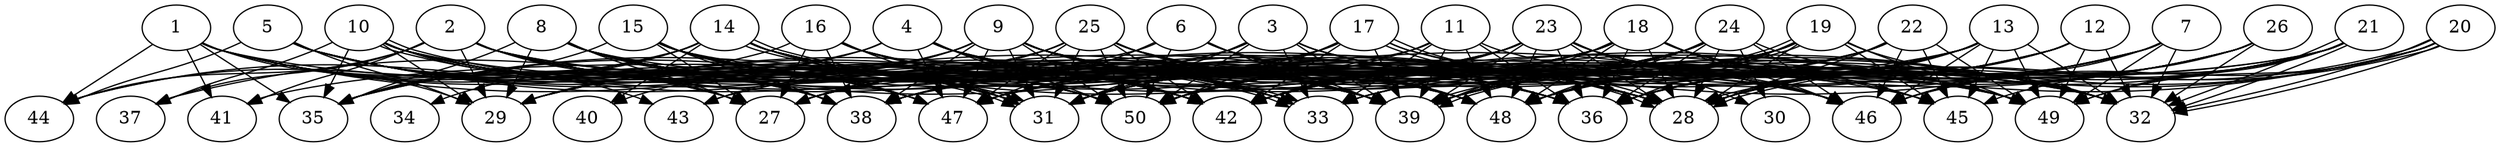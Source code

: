 // DAG automatically generated by daggen at Thu Oct  3 14:07:56 2019
// ./daggen --dot -n 50 --ccr 0.5 --fat 0.9 --regular 0.7 --density 0.9 --mindata 5242880 --maxdata 52428800 
digraph G {
  1 [size="22763520", alpha="0.15", expect_size="11381760"] 
  1 -> 27 [size ="11381760"]
  1 -> 29 [size ="11381760"]
  1 -> 31 [size ="11381760"]
  1 -> 35 [size ="11381760"]
  1 -> 38 [size ="11381760"]
  1 -> 39 [size ="11381760"]
  1 -> 41 [size ="11381760"]
  1 -> 44 [size ="11381760"]
  1 -> 45 [size ="11381760"]
  1 -> 47 [size ="11381760"]
  1 -> 50 [size ="11381760"]
  2 [size="33468416", alpha="0.02", expect_size="16734208"] 
  2 -> 27 [size ="16734208"]
  2 -> 28 [size ="16734208"]
  2 -> 29 [size ="16734208"]
  2 -> 32 [size ="16734208"]
  2 -> 33 [size ="16734208"]
  2 -> 36 [size ="16734208"]
  2 -> 37 [size ="16734208"]
  2 -> 38 [size ="16734208"]
  2 -> 39 [size ="16734208"]
  2 -> 41 [size ="16734208"]
  2 -> 42 [size ="16734208"]
  2 -> 44 [size ="16734208"]
  2 -> 46 [size ="16734208"]
  3 [size="70473728", alpha="0.02", expect_size="35236864"] 
  3 -> 27 [size ="35236864"]
  3 -> 28 [size ="35236864"]
  3 -> 29 [size ="35236864"]
  3 -> 31 [size ="35236864"]
  3 -> 33 [size ="35236864"]
  3 -> 39 [size ="35236864"]
  3 -> 45 [size ="35236864"]
  3 -> 46 [size ="35236864"]
  3 -> 50 [size ="35236864"]
  4 [size="81446912", alpha="0.05", expect_size="40723456"] 
  4 -> 29 [size ="40723456"]
  4 -> 32 [size ="40723456"]
  4 -> 33 [size ="40723456"]
  4 -> 36 [size ="40723456"]
  4 -> 42 [size ="40723456"]
  4 -> 44 [size ="40723456"]
  4 -> 46 [size ="40723456"]
  4 -> 47 [size ="40723456"]
  4 -> 50 [size ="40723456"]
  5 [size="32372736", alpha="0.02", expect_size="16186368"] 
  5 -> 27 [size ="16186368"]
  5 -> 29 [size ="16186368"]
  5 -> 31 [size ="16186368"]
  5 -> 33 [size ="16186368"]
  5 -> 38 [size ="16186368"]
  5 -> 42 [size ="16186368"]
  5 -> 44 [size ="16186368"]
  5 -> 47 [size ="16186368"]
  5 -> 48 [size ="16186368"]
  5 -> 50 [size ="16186368"]
  6 [size="69949440", alpha="0.03", expect_size="34974720"] 
  6 -> 28 [size ="34974720"]
  6 -> 36 [size ="34974720"]
  6 -> 37 [size ="34974720"]
  6 -> 39 [size ="34974720"]
  6 -> 47 [size ="34974720"]
  6 -> 48 [size ="34974720"]
  6 -> 50 [size ="34974720"]
  7 [size="33421312", alpha="0.05", expect_size="16710656"] 
  7 -> 28 [size ="16710656"]
  7 -> 32 [size ="16710656"]
  7 -> 33 [size ="16710656"]
  7 -> 36 [size ="16710656"]
  7 -> 38 [size ="16710656"]
  7 -> 46 [size ="16710656"]
  7 -> 49 [size ="16710656"]
  7 -> 50 [size ="16710656"]
  8 [size="24471552", alpha="0.10", expect_size="12235776"] 
  8 -> 27 [size ="12235776"]
  8 -> 28 [size ="12235776"]
  8 -> 29 [size ="12235776"]
  8 -> 32 [size ="12235776"]
  8 -> 35 [size ="12235776"]
  8 -> 38 [size ="12235776"]
  8 -> 39 [size ="12235776"]
  8 -> 42 [size ="12235776"]
  8 -> 46 [size ="12235776"]
  8 -> 47 [size ="12235776"]
  8 -> 50 [size ="12235776"]
  9 [size="22095872", alpha="0.14", expect_size="11047936"] 
  9 -> 28 [size ="11047936"]
  9 -> 29 [size ="11047936"]
  9 -> 31 [size ="11047936"]
  9 -> 32 [size ="11047936"]
  9 -> 33 [size ="11047936"]
  9 -> 36 [size ="11047936"]
  9 -> 38 [size ="11047936"]
  9 -> 39 [size ="11047936"]
  9 -> 40 [size ="11047936"]
  9 -> 43 [size ="11047936"]
  9 -> 46 [size ="11047936"]
  9 -> 47 [size ="11047936"]
  9 -> 48 [size ="11047936"]
  9 -> 50 [size ="11047936"]
  10 [size="60342272", alpha="0.17", expect_size="30171136"] 
  10 -> 29 [size ="30171136"]
  10 -> 31 [size ="30171136"]
  10 -> 31 [size ="30171136"]
  10 -> 35 [size ="30171136"]
  10 -> 36 [size ="30171136"]
  10 -> 37 [size ="30171136"]
  10 -> 38 [size ="30171136"]
  10 -> 39 [size ="30171136"]
  10 -> 42 [size ="30171136"]
  10 -> 43 [size ="30171136"]
  10 -> 47 [size ="30171136"]
  10 -> 49 [size ="30171136"]
  10 -> 50 [size ="30171136"]
  11 [size="100184064", alpha="0.02", expect_size="50092032"] 
  11 -> 33 [size ="50092032"]
  11 -> 35 [size ="50092032"]
  11 -> 36 [size ="50092032"]
  11 -> 39 [size ="50092032"]
  11 -> 48 [size ="50092032"]
  11 -> 49 [size ="50092032"]
  11 -> 50 [size ="50092032"]
  12 [size="78315520", alpha="0.01", expect_size="39157760"] 
  12 -> 28 [size ="39157760"]
  12 -> 31 [size ="39157760"]
  12 -> 32 [size ="39157760"]
  12 -> 36 [size ="39157760"]
  12 -> 39 [size ="39157760"]
  12 -> 48 [size ="39157760"]
  12 -> 49 [size ="39157760"]
  12 -> 50 [size ="39157760"]
  13 [size="86976512", alpha="0.20", expect_size="43488256"] 
  13 -> 28 [size ="43488256"]
  13 -> 31 [size ="43488256"]
  13 -> 32 [size ="43488256"]
  13 -> 33 [size ="43488256"]
  13 -> 36 [size ="43488256"]
  13 -> 39 [size ="43488256"]
  13 -> 41 [size ="43488256"]
  13 -> 45 [size ="43488256"]
  13 -> 46 [size ="43488256"]
  13 -> 47 [size ="43488256"]
  13 -> 48 [size ="43488256"]
  13 -> 49 [size ="43488256"]
  14 [size="97644544", alpha="0.12", expect_size="48822272"] 
  14 -> 28 [size ="48822272"]
  14 -> 31 [size ="48822272"]
  14 -> 33 [size ="48822272"]
  14 -> 33 [size ="48822272"]
  14 -> 34 [size ="48822272"]
  14 -> 35 [size ="48822272"]
  14 -> 36 [size ="48822272"]
  14 -> 39 [size ="48822272"]
  14 -> 40 [size ="48822272"]
  14 -> 42 [size ="48822272"]
  14 -> 44 [size ="48822272"]
  14 -> 48 [size ="48822272"]
  14 -> 49 [size ="48822272"]
  15 [size="24750080", alpha="0.11", expect_size="12375040"] 
  15 -> 27 [size ="12375040"]
  15 -> 28 [size ="12375040"]
  15 -> 31 [size ="12375040"]
  15 -> 35 [size ="12375040"]
  15 -> 38 [size ="12375040"]
  15 -> 39 [size ="12375040"]
  15 -> 42 [size ="12375040"]
  15 -> 47 [size ="12375040"]
  15 -> 48 [size ="12375040"]
  15 -> 49 [size ="12375040"]
  15 -> 50 [size ="12375040"]
  16 [size="33591296", alpha="0.09", expect_size="16795648"] 
  16 -> 27 [size ="16795648"]
  16 -> 28 [size ="16795648"]
  16 -> 31 [size ="16795648"]
  16 -> 35 [size ="16795648"]
  16 -> 38 [size ="16795648"]
  16 -> 39 [size ="16795648"]
  16 -> 42 [size ="16795648"]
  16 -> 48 [size ="16795648"]
  16 -> 49 [size ="16795648"]
  17 [size="48521216", alpha="0.10", expect_size="24260608"] 
  17 -> 28 [size ="24260608"]
  17 -> 28 [size ="24260608"]
  17 -> 31 [size ="24260608"]
  17 -> 32 [size ="24260608"]
  17 -> 35 [size ="24260608"]
  17 -> 38 [size ="24260608"]
  17 -> 39 [size ="24260608"]
  17 -> 42 [size ="24260608"]
  17 -> 46 [size ="24260608"]
  17 -> 50 [size ="24260608"]
  18 [size="70473728", alpha="0.19", expect_size="35236864"] 
  18 -> 27 [size ="35236864"]
  18 -> 28 [size ="35236864"]
  18 -> 29 [size ="35236864"]
  18 -> 31 [size ="35236864"]
  18 -> 32 [size ="35236864"]
  18 -> 36 [size ="35236864"]
  18 -> 38 [size ="35236864"]
  18 -> 39 [size ="35236864"]
  18 -> 42 [size ="35236864"]
  18 -> 43 [size ="35236864"]
  18 -> 45 [size ="35236864"]
  18 -> 46 [size ="35236864"]
  18 -> 48 [size ="35236864"]
  18 -> 49 [size ="35236864"]
  19 [size="25593856", alpha="0.06", expect_size="12796928"] 
  19 -> 27 [size ="12796928"]
  19 -> 28 [size ="12796928"]
  19 -> 31 [size ="12796928"]
  19 -> 32 [size ="12796928"]
  19 -> 36 [size ="12796928"]
  19 -> 38 [size ="12796928"]
  19 -> 39 [size ="12796928"]
  19 -> 39 [size ="12796928"]
  19 -> 42 [size ="12796928"]
  19 -> 45 [size ="12796928"]
  19 -> 48 [size ="12796928"]
  19 -> 49 [size ="12796928"]
  20 [size="91285504", alpha="0.13", expect_size="45642752"] 
  20 -> 28 [size ="45642752"]
  20 -> 28 [size ="45642752"]
  20 -> 32 [size ="45642752"]
  20 -> 32 [size ="45642752"]
  20 -> 39 [size ="45642752"]
  20 -> 42 [size ="45642752"]
  20 -> 46 [size ="45642752"]
  20 -> 48 [size ="45642752"]
  20 -> 49 [size ="45642752"]
  21 [size="78772224", alpha="0.03", expect_size="39386112"] 
  21 -> 28 [size ="39386112"]
  21 -> 32 [size ="39386112"]
  21 -> 32 [size ="39386112"]
  21 -> 36 [size ="39386112"]
  21 -> 38 [size ="39386112"]
  21 -> 39 [size ="39386112"]
  21 -> 45 [size ="39386112"]
  21 -> 46 [size ="39386112"]
  21 -> 47 [size ="39386112"]
  21 -> 49 [size ="39386112"]
  22 [size="87427072", alpha="0.18", expect_size="43713536"] 
  22 -> 28 [size ="43713536"]
  22 -> 33 [size ="43713536"]
  22 -> 39 [size ="43713536"]
  22 -> 42 [size ="43713536"]
  22 -> 45 [size ="43713536"]
  22 -> 46 [size ="43713536"]
  22 -> 47 [size ="43713536"]
  22 -> 48 [size ="43713536"]
  22 -> 49 [size ="43713536"]
  22 -> 50 [size ="43713536"]
  23 [size="91340800", alpha="0.05", expect_size="45670400"] 
  23 -> 27 [size ="45670400"]
  23 -> 28 [size ="45670400"]
  23 -> 29 [size ="45670400"]
  23 -> 30 [size ="45670400"]
  23 -> 36 [size ="45670400"]
  23 -> 38 [size ="45670400"]
  23 -> 39 [size ="45670400"]
  23 -> 42 [size ="45670400"]
  23 -> 46 [size ="45670400"]
  23 -> 48 [size ="45670400"]
  23 -> 49 [size ="45670400"]
  23 -> 50 [size ="45670400"]
  24 [size="90716160", alpha="0.08", expect_size="45358080"] 
  24 -> 27 [size ="45358080"]
  24 -> 28 [size ="45358080"]
  24 -> 30 [size ="45358080"]
  24 -> 31 [size ="45358080"]
  24 -> 32 [size ="45358080"]
  24 -> 36 [size ="45358080"]
  24 -> 39 [size ="45358080"]
  24 -> 42 [size ="45358080"]
  24 -> 46 [size ="45358080"]
  24 -> 47 [size ="45358080"]
  24 -> 48 [size ="45358080"]
  24 -> 50 [size ="45358080"]
  25 [size="51369984", alpha="0.15", expect_size="25684992"] 
  25 -> 27 [size ="25684992"]
  25 -> 28 [size ="25684992"]
  25 -> 29 [size ="25684992"]
  25 -> 31 [size ="25684992"]
  25 -> 32 [size ="25684992"]
  25 -> 36 [size ="25684992"]
  25 -> 39 [size ="25684992"]
  25 -> 42 [size ="25684992"]
  25 -> 47 [size ="25684992"]
  25 -> 48 [size ="25684992"]
  25 -> 50 [size ="25684992"]
  26 [size="101507072", alpha="0.15", expect_size="50753536"] 
  26 -> 28 [size ="50753536"]
  26 -> 32 [size ="50753536"]
  26 -> 33 [size ="50753536"]
  26 -> 36 [size ="50753536"]
  26 -> 39 [size ="50753536"]
  26 -> 42 [size ="50753536"]
  26 -> 46 [size ="50753536"]
  27 [size="48267264", alpha="0.19", expect_size="24133632"] 
  28 [size="96514048", alpha="0.07", expect_size="48257024"] 
  29 [size="91936768", alpha="0.17", expect_size="45968384"] 
  30 [size="24018944", alpha="0.18", expect_size="12009472"] 
  31 [size="85088256", alpha="0.17", expect_size="42544128"] 
  32 [size="98682880", alpha="0.12", expect_size="49341440"] 
  33 [size="87785472", alpha="0.02", expect_size="43892736"] 
  34 [size="18010112", alpha="0.10", expect_size="9005056"] 
  35 [size="54695936", alpha="0.02", expect_size="27347968"] 
  36 [size="30986240", alpha="0.19", expect_size="15493120"] 
  37 [size="100716544", alpha="0.04", expect_size="50358272"] 
  38 [size="98080768", alpha="0.01", expect_size="49040384"] 
  39 [size="37066752", alpha="0.02", expect_size="18533376"] 
  40 [size="23656448", alpha="0.19", expect_size="11828224"] 
  41 [size="13336576", alpha="0.12", expect_size="6668288"] 
  42 [size="95805440", alpha="0.00", expect_size="47902720"] 
  43 [size="55781376", alpha="0.06", expect_size="27890688"] 
  44 [size="64124928", alpha="0.08", expect_size="32062464"] 
  45 [size="19257344", alpha="0.20", expect_size="9628672"] 
  46 [size="29812736", alpha="0.10", expect_size="14906368"] 
  47 [size="24526848", alpha="0.09", expect_size="12263424"] 
  48 [size="41435136", alpha="0.06", expect_size="20717568"] 
  49 [size="46157824", alpha="0.20", expect_size="23078912"] 
  50 [size="53800960", alpha="0.17", expect_size="26900480"] 
}
